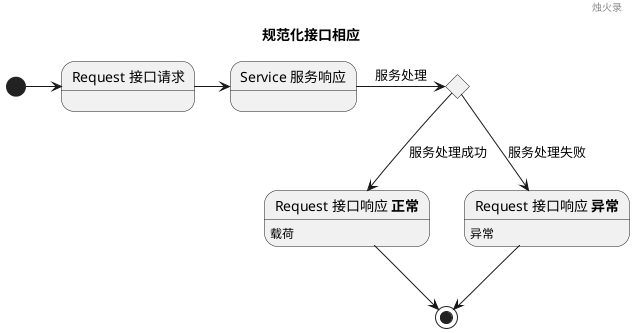 @startuml

header 烛火录

title 规范化接口相应

state "Request 接口请求" as Request
state "Service 服务响应" as Service
state c <<choice>>
state "Request 接口响应 **正常**" as Response
state "Request 接口响应 **异常**" as Exception

Response : 载荷
Exception : 异常

[*] -> Request

Request -> Service
Service -> c : 服务处理

c --> Response : 服务处理成功
c --> Exception : 服务处理失败

Response --> [*]
Exception --> [*]

@enduml
